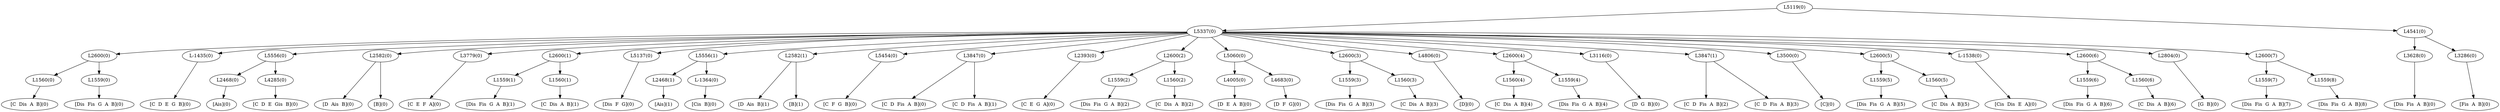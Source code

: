 digraph sample{
"L1560(0)"->"[C  Dis  A  B](0)"
"L1559(0)"->"[Dis  Fis  G  A  B](0)"
"L2600(0)"->"L1560(0)"
"L2600(0)"->"L1559(0)"
"L-1435(0)"->"[C  D  E  G  B](0)"
"L2468(0)"->"[Ais](0)"
"L4285(0)"->"[C  D  E  Gis  B](0)"
"L5556(0)"->"L2468(0)"
"L5556(0)"->"L4285(0)"
"L2582(0)"->"[D  Ais  B](0)"
"L2582(0)"->"[B](0)"
"L3779(0)"->"[C  E  F  A](0)"
"L1559(1)"->"[Dis  Fis  G  A  B](1)"
"L1560(1)"->"[C  Dis  A  B](1)"
"L2600(1)"->"L1559(1)"
"L2600(1)"->"L1560(1)"
"L5137(0)"->"[Dis  F  G](0)"
"L2468(1)"->"[Ais](1)"
"L-1364(0)"->"[Cis  B](0)"
"L5556(1)"->"L2468(1)"
"L5556(1)"->"L-1364(0)"
"L2582(1)"->"[D  Ais  B](1)"
"L2582(1)"->"[B](1)"
"L5454(0)"->"[C  F  G  B](0)"
"L3847(0)"->"[C  D  Fis  A  B](0)"
"L3847(0)"->"[C  D  Fis  A  B](1)"
"L2393(0)"->"[C  E  G  A](0)"
"L1559(2)"->"[Dis  Fis  G  A  B](2)"
"L1560(2)"->"[C  Dis  A  B](2)"
"L2600(2)"->"L1559(2)"
"L2600(2)"->"L1560(2)"
"L4005(0)"->"[D  E  A  B](0)"
"L4683(0)"->"[D  F  G](0)"
"L5060(0)"->"L4005(0)"
"L5060(0)"->"L4683(0)"
"L1559(3)"->"[Dis  Fis  G  A  B](3)"
"L1560(3)"->"[C  Dis  A  B](3)"
"L2600(3)"->"L1559(3)"
"L2600(3)"->"L1560(3)"
"L4806(0)"->"[D](0)"
"L1560(4)"->"[C  Dis  A  B](4)"
"L1559(4)"->"[Dis  Fis  G  A  B](4)"
"L2600(4)"->"L1560(4)"
"L2600(4)"->"L1559(4)"
"L3116(0)"->"[D  G  B](0)"
"L3847(1)"->"[C  D  Fis  A  B](2)"
"L3847(1)"->"[C  D  Fis  A  B](3)"
"L3500(0)"->"[C](0)"
"L1559(5)"->"[Dis  Fis  G  A  B](5)"
"L1560(5)"->"[C  Dis  A  B](5)"
"L2600(5)"->"L1559(5)"
"L2600(5)"->"L1560(5)"
"L-1538(0)"->"[Cis  Dis  E  A](0)"
"L1559(6)"->"[Dis  Fis  G  A  B](6)"
"L1560(6)"->"[C  Dis  A  B](6)"
"L2600(6)"->"L1559(6)"
"L2600(6)"->"L1560(6)"
"L2804(0)"->"[G  B](0)"
"L1559(7)"->"[Dis  Fis  G  A  B](7)"
"L1559(8)"->"[Dis  Fis  G  A  B](8)"
"L2600(7)"->"L1559(7)"
"L2600(7)"->"L1559(8)"
"L5337(0)"->"L2600(0)"
"L5337(0)"->"L-1435(0)"
"L5337(0)"->"L5556(0)"
"L5337(0)"->"L2582(0)"
"L5337(0)"->"L3779(0)"
"L5337(0)"->"L2600(1)"
"L5337(0)"->"L5137(0)"
"L5337(0)"->"L5556(1)"
"L5337(0)"->"L2582(1)"
"L5337(0)"->"L5454(0)"
"L5337(0)"->"L3847(0)"
"L5337(0)"->"L2393(0)"
"L5337(0)"->"L2600(2)"
"L5337(0)"->"L5060(0)"
"L5337(0)"->"L2600(3)"
"L5337(0)"->"L4806(0)"
"L5337(0)"->"L2600(4)"
"L5337(0)"->"L3116(0)"
"L5337(0)"->"L3847(1)"
"L5337(0)"->"L3500(0)"
"L5337(0)"->"L2600(5)"
"L5337(0)"->"L-1538(0)"
"L5337(0)"->"L2600(6)"
"L5337(0)"->"L2804(0)"
"L5337(0)"->"L2600(7)"
"L3628(0)"->"[Dis  Fis  A  B](0)"
"L3286(0)"->"[Fis  A  B](0)"
"L4541(0)"->"L3628(0)"
"L4541(0)"->"L3286(0)"
"L5119(0)"->"L5337(0)"
"L5119(0)"->"L4541(0)"
{rank = min; "L5119(0)"}
{rank = same; "L5337(0)"; "L4541(0)";}
{rank = same; "L2600(0)"; "L-1435(0)"; "L5556(0)"; "L2582(0)"; "L3779(0)"; "L2600(1)"; "L5137(0)"; "L5556(1)"; "L2582(1)"; "L5454(0)"; "L3847(0)"; "L2393(0)"; "L2600(2)"; "L5060(0)"; "L2600(3)"; "L4806(0)"; "L2600(4)"; "L3116(0)"; "L3847(1)"; "L3500(0)"; "L2600(5)"; "L-1538(0)"; "L2600(6)"; "L2804(0)"; "L2600(7)"; "L3628(0)"; "L3286(0)";}
{rank = same; "L1560(0)"; "L1559(0)"; "L2468(0)"; "L4285(0)"; "L1559(1)"; "L1560(1)"; "L2468(1)"; "L-1364(0)"; "L1559(2)"; "L1560(2)"; "L4005(0)"; "L4683(0)"; "L1559(3)"; "L1560(3)"; "L1560(4)"; "L1559(4)"; "L1559(5)"; "L1560(5)"; "L1559(6)"; "L1560(6)"; "L1559(7)"; "L1559(8)";}
{rank = max; "[Ais](0)"; "[Ais](1)"; "[B](0)"; "[B](1)"; "[C  D  E  G  B](0)"; "[C  D  E  Gis  B](0)"; "[C  D  Fis  A  B](0)"; "[C  D  Fis  A  B](1)"; "[C  D  Fis  A  B](2)"; "[C  D  Fis  A  B](3)"; "[C  Dis  A  B](0)"; "[C  Dis  A  B](1)"; "[C  Dis  A  B](2)"; "[C  Dis  A  B](3)"; "[C  Dis  A  B](4)"; "[C  Dis  A  B](5)"; "[C  Dis  A  B](6)"; "[C  E  F  A](0)"; "[C  E  G  A](0)"; "[C  F  G  B](0)"; "[C](0)"; "[Cis  B](0)"; "[Cis  Dis  E  A](0)"; "[D  Ais  B](0)"; "[D  Ais  B](1)"; "[D  E  A  B](0)"; "[D  F  G](0)"; "[D  G  B](0)"; "[D](0)"; "[Dis  F  G](0)"; "[Dis  Fis  A  B](0)"; "[Dis  Fis  G  A  B](0)"; "[Dis  Fis  G  A  B](1)"; "[Dis  Fis  G  A  B](2)"; "[Dis  Fis  G  A  B](3)"; "[Dis  Fis  G  A  B](4)"; "[Dis  Fis  G  A  B](5)"; "[Dis  Fis  G  A  B](6)"; "[Dis  Fis  G  A  B](7)"; "[Dis  Fis  G  A  B](8)"; "[Fis  A  B](0)"; "[G  B](0)";}
}